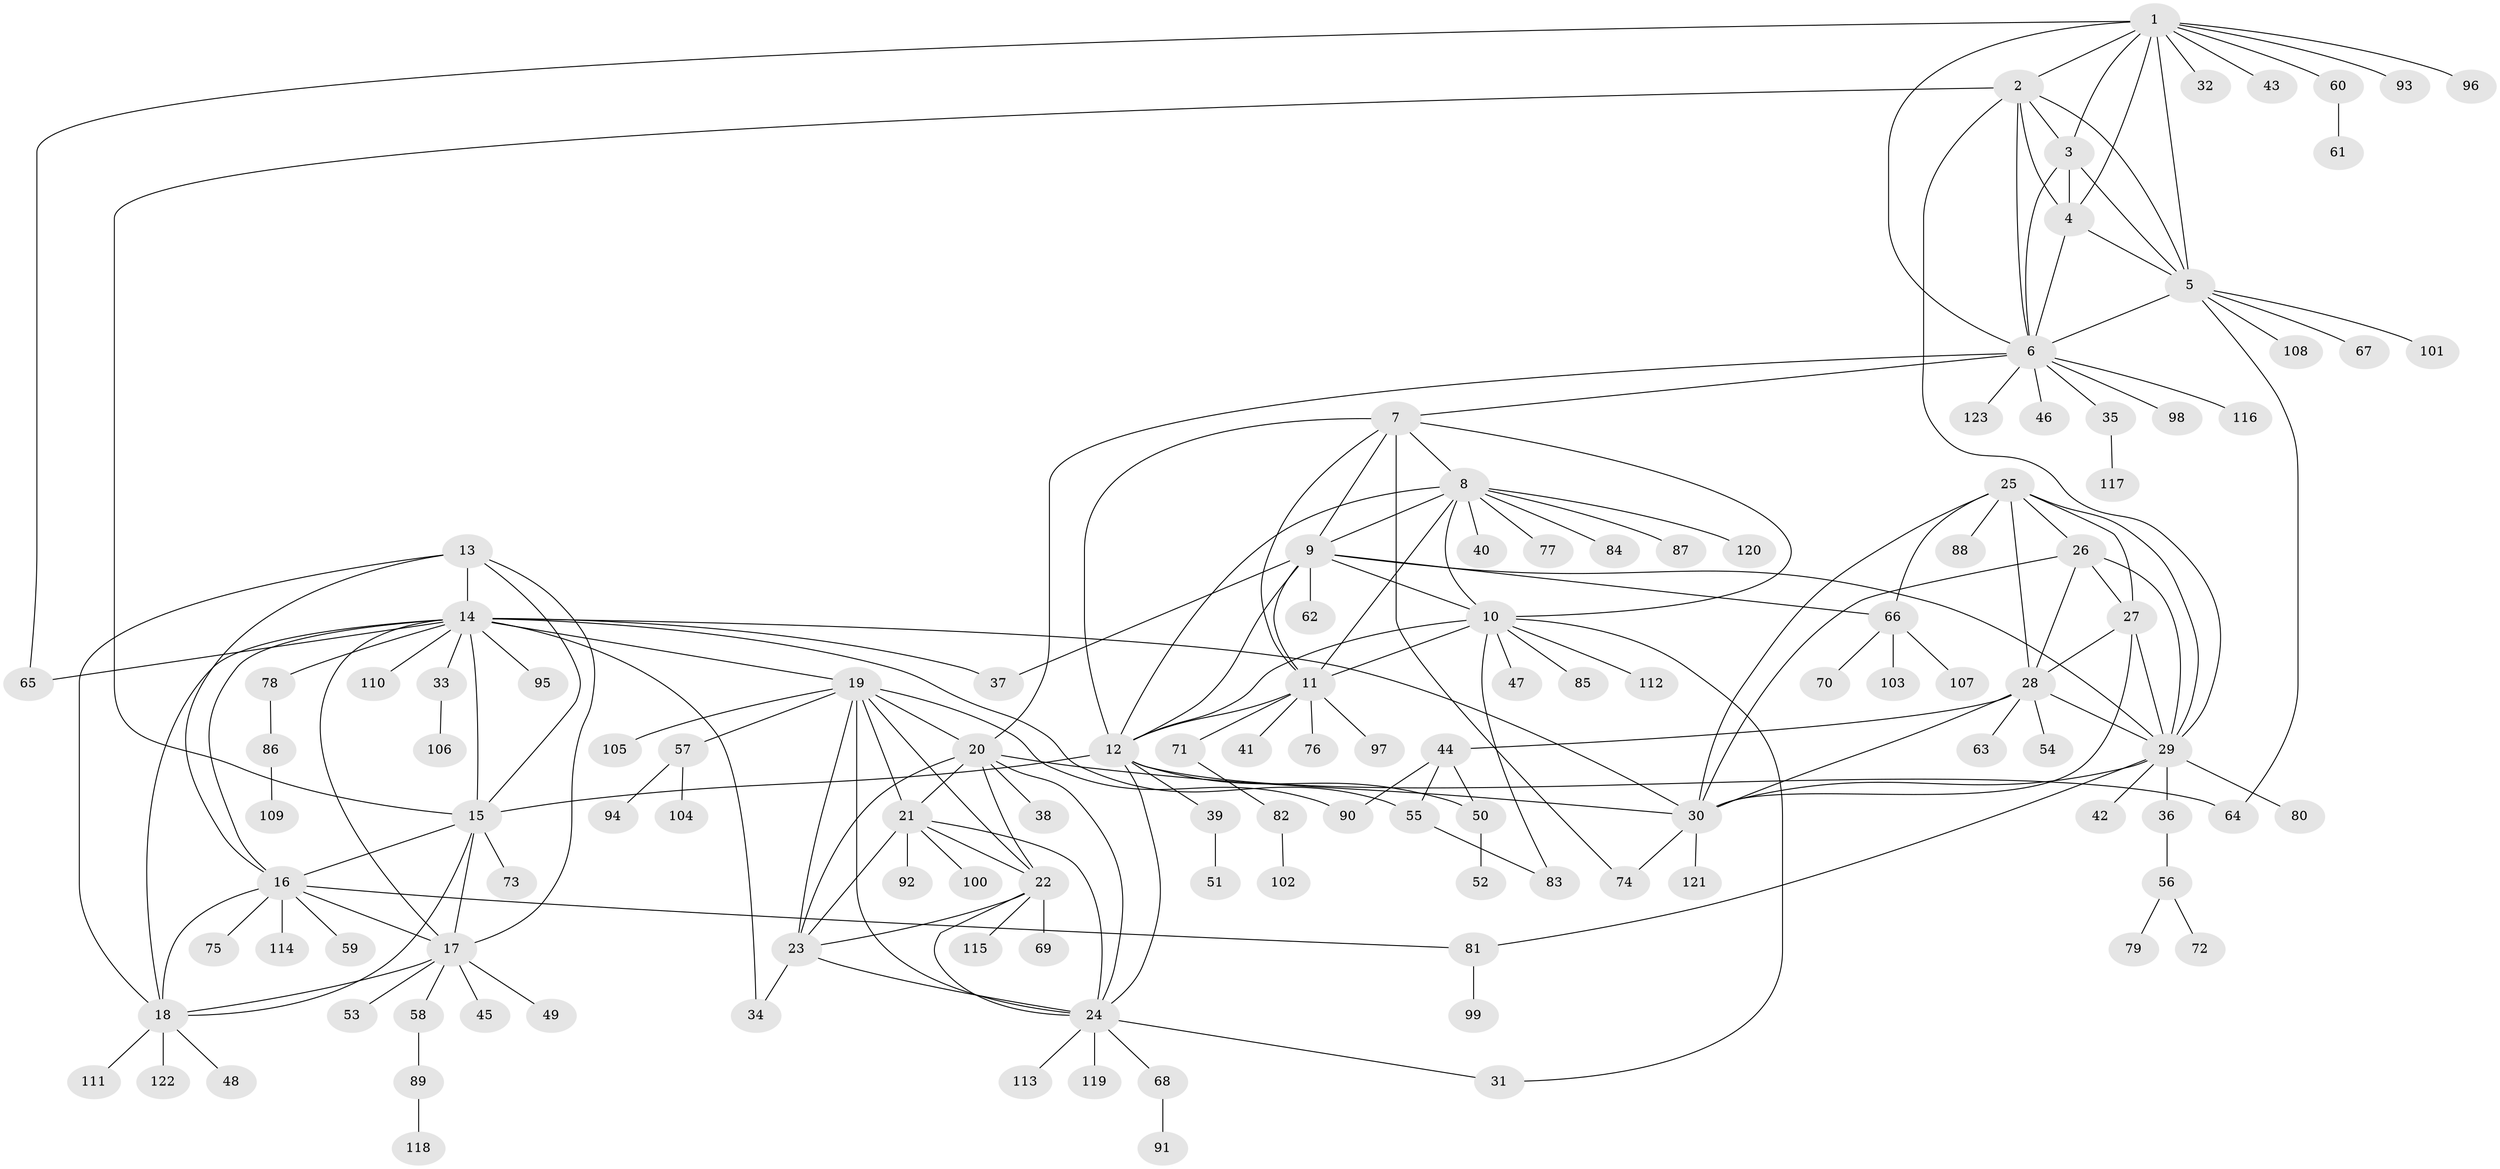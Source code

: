 // coarse degree distribution, {1: 0.8163265306122449, 4: 0.02040816326530612, 2: 0.02040816326530612, 7: 0.04081632653061224, 11: 0.02040816326530612, 17: 0.02040816326530612, 6: 0.04081632653061224, 10: 0.02040816326530612}
// Generated by graph-tools (version 1.1) at 2025/58/03/04/25 21:58:11]
// undirected, 123 vertices, 190 edges
graph export_dot {
graph [start="1"]
  node [color=gray90,style=filled];
  1;
  2;
  3;
  4;
  5;
  6;
  7;
  8;
  9;
  10;
  11;
  12;
  13;
  14;
  15;
  16;
  17;
  18;
  19;
  20;
  21;
  22;
  23;
  24;
  25;
  26;
  27;
  28;
  29;
  30;
  31;
  32;
  33;
  34;
  35;
  36;
  37;
  38;
  39;
  40;
  41;
  42;
  43;
  44;
  45;
  46;
  47;
  48;
  49;
  50;
  51;
  52;
  53;
  54;
  55;
  56;
  57;
  58;
  59;
  60;
  61;
  62;
  63;
  64;
  65;
  66;
  67;
  68;
  69;
  70;
  71;
  72;
  73;
  74;
  75;
  76;
  77;
  78;
  79;
  80;
  81;
  82;
  83;
  84;
  85;
  86;
  87;
  88;
  89;
  90;
  91;
  92;
  93;
  94;
  95;
  96;
  97;
  98;
  99;
  100;
  101;
  102;
  103;
  104;
  105;
  106;
  107;
  108;
  109;
  110;
  111;
  112;
  113;
  114;
  115;
  116;
  117;
  118;
  119;
  120;
  121;
  122;
  123;
  1 -- 2;
  1 -- 3;
  1 -- 4;
  1 -- 5;
  1 -- 6;
  1 -- 32;
  1 -- 43;
  1 -- 60;
  1 -- 65;
  1 -- 93;
  1 -- 96;
  2 -- 3;
  2 -- 4;
  2 -- 5;
  2 -- 6;
  2 -- 15;
  2 -- 29;
  3 -- 4;
  3 -- 5;
  3 -- 6;
  4 -- 5;
  4 -- 6;
  5 -- 6;
  5 -- 64;
  5 -- 67;
  5 -- 101;
  5 -- 108;
  6 -- 7;
  6 -- 20;
  6 -- 35;
  6 -- 46;
  6 -- 98;
  6 -- 116;
  6 -- 123;
  7 -- 8;
  7 -- 9;
  7 -- 10;
  7 -- 11;
  7 -- 12;
  7 -- 74;
  8 -- 9;
  8 -- 10;
  8 -- 11;
  8 -- 12;
  8 -- 40;
  8 -- 77;
  8 -- 84;
  8 -- 87;
  8 -- 120;
  9 -- 10;
  9 -- 11;
  9 -- 12;
  9 -- 29;
  9 -- 37;
  9 -- 62;
  9 -- 66;
  10 -- 11;
  10 -- 12;
  10 -- 31;
  10 -- 47;
  10 -- 83;
  10 -- 85;
  10 -- 112;
  11 -- 12;
  11 -- 41;
  11 -- 71;
  11 -- 76;
  11 -- 97;
  12 -- 15;
  12 -- 24;
  12 -- 39;
  12 -- 50;
  12 -- 64;
  13 -- 14;
  13 -- 15;
  13 -- 16;
  13 -- 17;
  13 -- 18;
  14 -- 15;
  14 -- 16;
  14 -- 17;
  14 -- 18;
  14 -- 19;
  14 -- 30;
  14 -- 33;
  14 -- 34;
  14 -- 37;
  14 -- 55;
  14 -- 65;
  14 -- 78;
  14 -- 95;
  14 -- 110;
  15 -- 16;
  15 -- 17;
  15 -- 18;
  15 -- 73;
  16 -- 17;
  16 -- 18;
  16 -- 59;
  16 -- 75;
  16 -- 81;
  16 -- 114;
  17 -- 18;
  17 -- 45;
  17 -- 49;
  17 -- 53;
  17 -- 58;
  18 -- 48;
  18 -- 111;
  18 -- 122;
  19 -- 20;
  19 -- 21;
  19 -- 22;
  19 -- 23;
  19 -- 24;
  19 -- 57;
  19 -- 90;
  19 -- 105;
  20 -- 21;
  20 -- 22;
  20 -- 23;
  20 -- 24;
  20 -- 30;
  20 -- 38;
  21 -- 22;
  21 -- 23;
  21 -- 24;
  21 -- 92;
  21 -- 100;
  22 -- 23;
  22 -- 24;
  22 -- 69;
  22 -- 115;
  23 -- 24;
  23 -- 34;
  24 -- 31;
  24 -- 68;
  24 -- 113;
  24 -- 119;
  25 -- 26;
  25 -- 27;
  25 -- 28;
  25 -- 29;
  25 -- 30;
  25 -- 66;
  25 -- 88;
  26 -- 27;
  26 -- 28;
  26 -- 29;
  26 -- 30;
  27 -- 28;
  27 -- 29;
  27 -- 30;
  28 -- 29;
  28 -- 30;
  28 -- 44;
  28 -- 54;
  28 -- 63;
  29 -- 30;
  29 -- 36;
  29 -- 42;
  29 -- 80;
  29 -- 81;
  30 -- 74;
  30 -- 121;
  33 -- 106;
  35 -- 117;
  36 -- 56;
  39 -- 51;
  44 -- 50;
  44 -- 55;
  44 -- 90;
  50 -- 52;
  55 -- 83;
  56 -- 72;
  56 -- 79;
  57 -- 94;
  57 -- 104;
  58 -- 89;
  60 -- 61;
  66 -- 70;
  66 -- 103;
  66 -- 107;
  68 -- 91;
  71 -- 82;
  78 -- 86;
  81 -- 99;
  82 -- 102;
  86 -- 109;
  89 -- 118;
}

